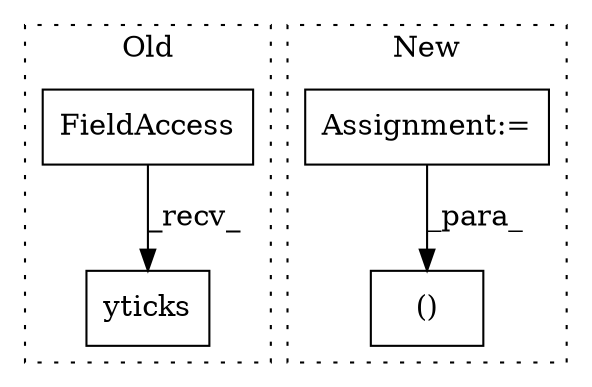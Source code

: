 digraph G {
subgraph cluster0 {
1 [label="yticks" a="32" s="863,887" l="7,1" shape="box"];
3 [label="FieldAccess" a="22" s="845" l="10" shape="box"];
label = "Old";
style="dotted";
}
subgraph cluster1 {
2 [label="()" a="106" s="1060" l="18" shape="box"];
4 [label="Assignment:=" a="7" s="228" l="3" shape="box"];
label = "New";
style="dotted";
}
3 -> 1 [label="_recv_"];
4 -> 2 [label="_para_"];
}